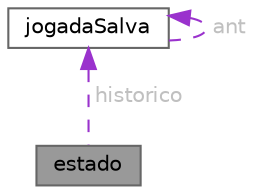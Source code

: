digraph "estado"
{
 // LATEX_PDF_SIZE
  bgcolor="transparent";
  edge [fontname=Helvetica,fontsize=10,labelfontname=Helvetica,labelfontsize=10];
  node [fontname=Helvetica,fontsize=10,shape=box,height=0.2,width=0.4];
  Node1 [id="Node000001",label="estado",height=0.2,width=0.4,color="gray40", fillcolor="grey60", style="filled", fontcolor="black",tooltip="Estrutura que armazena o estado atual do jogo."];
  Node2 -> Node1 [id="edge1_Node000001_Node000002",dir="back",color="darkorchid3",style="dashed",tooltip=" ",label=" historico",fontcolor="grey" ];
  Node2 [id="Node000002",label="jogadaSalva",height=0.2,width=0.4,color="gray40", fillcolor="white", style="filled",URL="$structjogadaSalva.html",tooltip="Estrutura que armazena uma jogada no jogo."];
  Node2 -> Node2 [id="edge2_Node000002_Node000002",dir="back",color="darkorchid3",style="dashed",tooltip=" ",label=" ant",fontcolor="grey" ];
}
